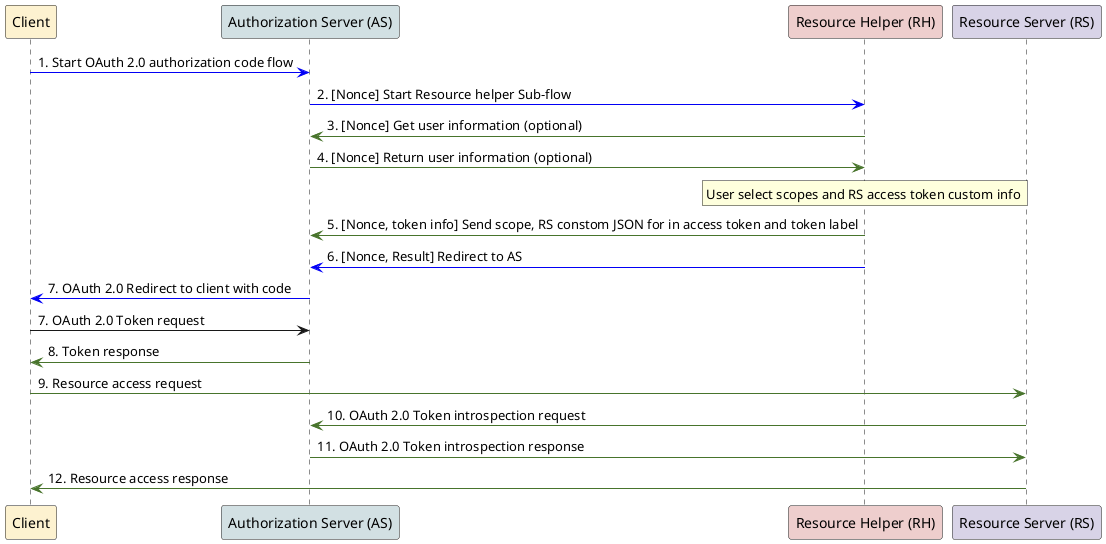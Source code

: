 @startuml swimlanes
participant "Client" as C #fdf2d0
participant "Authorization Server (AS)" as AS #d2e0e3
participant "Resource Helper (RH)" as RH #eececd
participant "Resource Server (RS)" as RS #d8d3e7
C -[#0200f5]> AS: 1. Start OAuth 2.0 authorization code flow

AS -[#0200f5]> RH: 2. [Nonce] Start Resource helper Sub-flow

RH -[#48742c]> AS: 3. [Nonce] Get user information (optional)

AS -[#48742c]> RH: 4. [Nonce] Return user information (optional)

rnote over RH
  User select scopes and RS access token custom info 
end note

RH -[#48742c]> AS: 5. [Nonce, token info] Send scope, RS constom JSON for in access token and token label

RH -[#0200f5]> AS: 6. [Nonce, Result] Redirect to AS 

AS -[#0200f5]> C: 7. OAuth 2.0 Redirect to client with code
C -> AS: 7. OAuth 2.0 Token request
AS -[#48742c]> C: 8. Token response
C -[#48742c]> RS: 9. Resource access request
RS -[#48742c]> AS: 10. OAuth 2.0 Token introspection request
AS -[#48742c]> RS: 11. OAuth 2.0 Token introspection response
RS -[#48742c]> C: 12. Resource access response
@enduml
